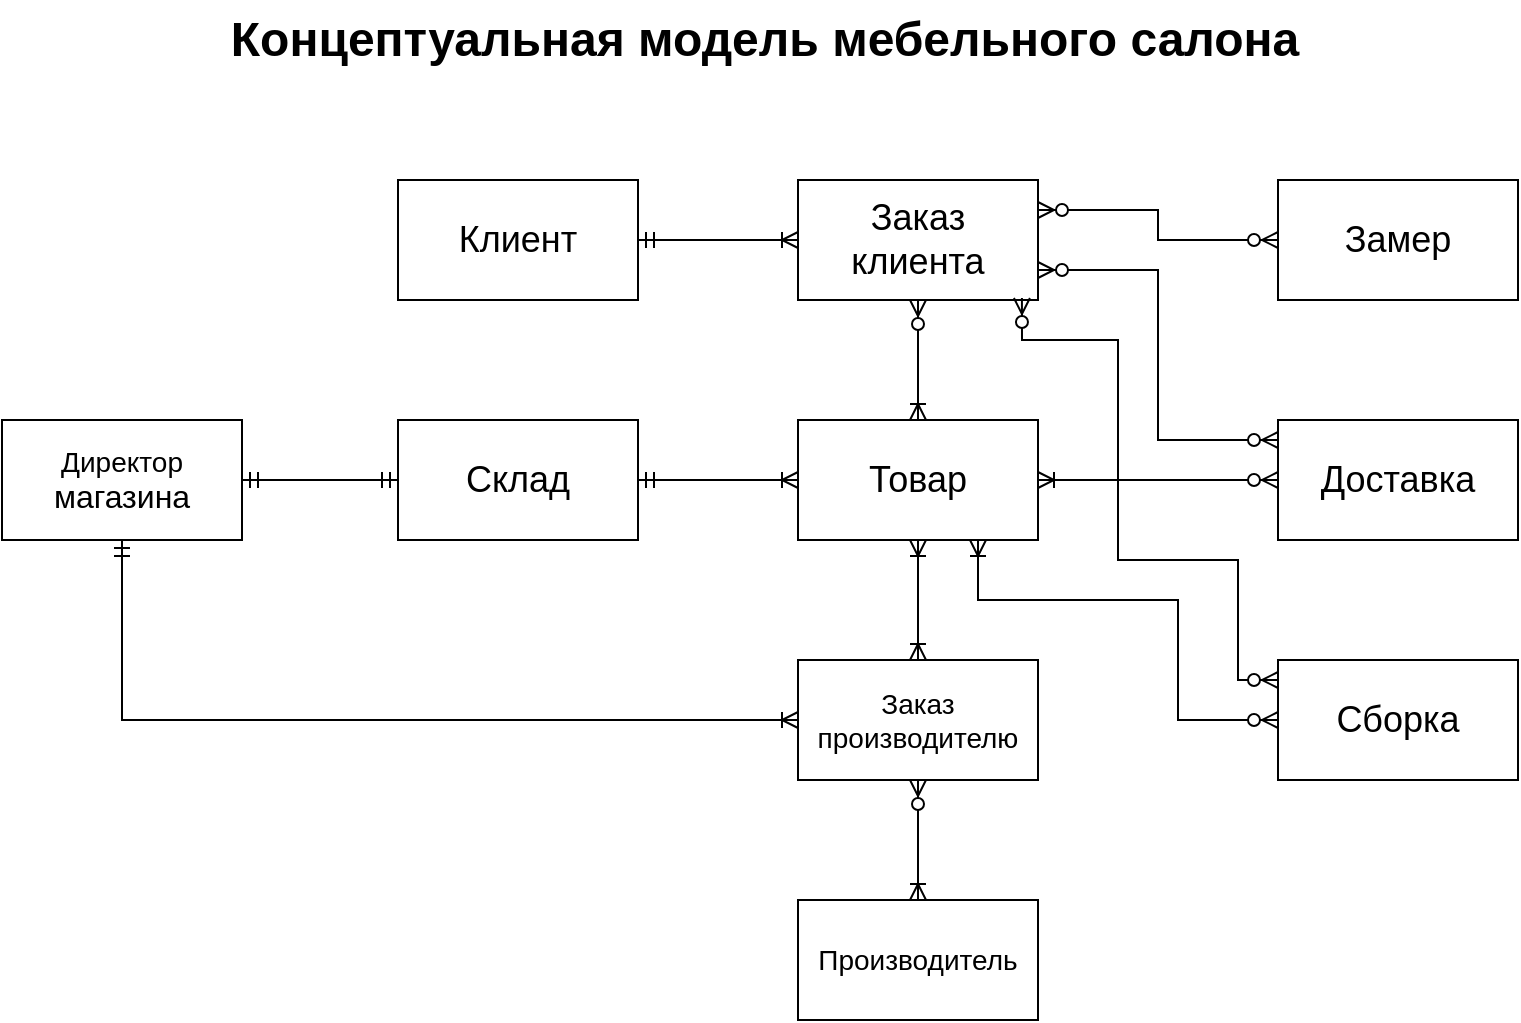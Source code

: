 <mxfile version="24.0.5" type="google">
  <diagram id="R2lEEEUBdFMjLlhIrx00" name="Page-1">
    <mxGraphModel grid="1" page="1" gridSize="10" guides="1" tooltips="1" connect="1" arrows="1" fold="1" pageScale="1" pageWidth="1100" pageHeight="1700" math="0" shadow="0" extFonts="Permanent Marker^https://fonts.googleapis.com/css?family=Permanent+Marker">
      <root>
        <mxCell id="0" />
        <mxCell id="1" parent="0" />
        <mxCell id="6DvJQ7CilbZiGJrXRZ5k-17" value="&lt;font style=&quot;font-size: 18px;&quot;&gt;Клиент&lt;/font&gt;" style="rounded=0;whiteSpace=wrap;html=1;" vertex="1" parent="1">
          <mxGeometry x="198" y="120" width="120" height="60" as="geometry" />
        </mxCell>
        <mxCell id="6DvJQ7CilbZiGJrXRZ5k-18" value="&lt;font style=&quot;font-size: 18px;&quot;&gt;Заказ клиента&lt;/font&gt;" style="rounded=0;whiteSpace=wrap;html=1;" vertex="1" parent="1">
          <mxGeometry x="398" y="120" width="120" height="60" as="geometry" />
        </mxCell>
        <mxCell id="6DvJQ7CilbZiGJrXRZ5k-19" value="&lt;font style=&quot;font-size: 14px;&quot;&gt;Заказ производителю&lt;/font&gt;" style="rounded=0;whiteSpace=wrap;html=1;" vertex="1" parent="1">
          <mxGeometry x="398" y="360" width="120" height="60" as="geometry" />
        </mxCell>
        <mxCell id="6DvJQ7CilbZiGJrXRZ5k-20" value="&lt;font style=&quot;font-size: 18px;&quot;&gt;Товар&lt;/font&gt;" style="rounded=0;whiteSpace=wrap;html=1;" vertex="1" parent="1">
          <mxGeometry x="398" y="240" width="120" height="60" as="geometry" />
        </mxCell>
        <mxCell id="6DvJQ7CilbZiGJrXRZ5k-21" value="&lt;font style=&quot;font-size: 18px;&quot;&gt;Склад&lt;/font&gt;" style="rounded=0;whiteSpace=wrap;html=1;" vertex="1" parent="1">
          <mxGeometry x="198" y="240" width="120" height="60" as="geometry" />
        </mxCell>
        <mxCell id="6DvJQ7CilbZiGJrXRZ5k-23" value="Концептуальная модель мебельного салона" style="text;strokeColor=none;fillColor=none;html=1;fontSize=24;fontStyle=1;verticalAlign=middle;align=center;" vertex="1" parent="1">
          <mxGeometry x="330" y="30" width="102" height="40" as="geometry" />
        </mxCell>
        <mxCell id="6DvJQ7CilbZiGJrXRZ5k-25" value="" style="edgeStyle=entityRelationEdgeStyle;fontSize=12;html=1;endArrow=ERoneToMany;startArrow=ERmandOne;rounded=0;exitX=1;exitY=0.5;exitDx=0;exitDy=0;entryX=0;entryY=0.5;entryDx=0;entryDy=0;" edge="1" parent="1" source="6DvJQ7CilbZiGJrXRZ5k-17" target="6DvJQ7CilbZiGJrXRZ5k-18">
          <mxGeometry width="100" height="100" relative="1" as="geometry">
            <mxPoint x="448" y="360" as="sourcePoint" />
            <mxPoint x="548" y="260" as="targetPoint" />
          </mxGeometry>
        </mxCell>
        <mxCell id="6DvJQ7CilbZiGJrXRZ5k-26" value="&lt;font style=&quot;font-size: 14px;&quot;&gt;Производитель&lt;/font&gt;" style="rounded=0;whiteSpace=wrap;html=1;" vertex="1" parent="1">
          <mxGeometry x="398" y="480" width="120" height="60" as="geometry" />
        </mxCell>
        <mxCell id="6DvJQ7CilbZiGJrXRZ5k-27" value="&lt;font style=&quot;font-size: 18px;&quot;&gt;Доставка&lt;/font&gt;" style="rounded=0;whiteSpace=wrap;html=1;" vertex="1" parent="1">
          <mxGeometry x="638" y="240" width="120" height="60" as="geometry" />
        </mxCell>
        <mxCell id="6DvJQ7CilbZiGJrXRZ5k-28" value="&lt;font style=&quot;font-size: 18px;&quot;&gt;Сборка&lt;/font&gt;" style="rounded=0;whiteSpace=wrap;html=1;" vertex="1" parent="1">
          <mxGeometry x="638" y="360" width="120" height="60" as="geometry" />
        </mxCell>
        <mxCell id="6DvJQ7CilbZiGJrXRZ5k-29" value="&lt;font style=&quot;font-size: 18px;&quot;&gt;Замер&lt;/font&gt;" style="rounded=0;whiteSpace=wrap;html=1;" vertex="1" parent="1">
          <mxGeometry x="638" y="120" width="120" height="60" as="geometry" />
        </mxCell>
        <mxCell id="6DvJQ7CilbZiGJrXRZ5k-31" value="" style="fontSize=12;html=1;endArrow=ERoneToMany;startArrow=ERzeroToMany;rounded=0;entryX=0.5;entryY=0;entryDx=0;entryDy=0;exitX=0.5;exitY=1;exitDx=0;exitDy=0;" edge="1" parent="1" source="6DvJQ7CilbZiGJrXRZ5k-18" target="6DvJQ7CilbZiGJrXRZ5k-20">
          <mxGeometry width="100" height="100" relative="1" as="geometry">
            <mxPoint x="398" y="200" as="sourcePoint" />
            <mxPoint x="388" y="600" as="targetPoint" />
          </mxGeometry>
        </mxCell>
        <mxCell id="6DvJQ7CilbZiGJrXRZ5k-32" value="" style="fontSize=12;html=1;endArrow=ERzeroToMany;endFill=1;startArrow=ERzeroToMany;rounded=0;exitX=1;exitY=0.25;exitDx=0;exitDy=0;entryX=0;entryY=0.5;entryDx=0;entryDy=0;edgeStyle=orthogonalEdgeStyle;" edge="1" parent="1" source="6DvJQ7CilbZiGJrXRZ5k-18" target="6DvJQ7CilbZiGJrXRZ5k-29">
          <mxGeometry width="100" height="100" relative="1" as="geometry">
            <mxPoint x="528" y="240" as="sourcePoint" />
            <mxPoint x="628" y="140" as="targetPoint" />
          </mxGeometry>
        </mxCell>
        <mxCell id="6DvJQ7CilbZiGJrXRZ5k-33" value="" style="fontSize=12;html=1;endArrow=ERzeroToMany;endFill=1;startArrow=ERzeroToMany;rounded=0;exitX=1;exitY=0.75;exitDx=0;exitDy=0;edgeStyle=orthogonalEdgeStyle;" edge="1" parent="1" source="6DvJQ7CilbZiGJrXRZ5k-18">
          <mxGeometry width="100" height="100" relative="1" as="geometry">
            <mxPoint x="528" y="160" as="sourcePoint" />
            <mxPoint x="638" y="250" as="targetPoint" />
            <Array as="points">
              <mxPoint x="578" y="165" />
              <mxPoint x="578" y="250" />
              <mxPoint x="638" y="250" />
            </Array>
          </mxGeometry>
        </mxCell>
        <mxCell id="6DvJQ7CilbZiGJrXRZ5k-34" value="" style="fontSize=12;html=1;endArrow=ERzeroToMany;endFill=1;startArrow=ERzeroToMany;rounded=0;exitX=0.933;exitY=0.983;exitDx=0;exitDy=0;edgeStyle=orthogonalEdgeStyle;exitPerimeter=0;" edge="1" parent="1" source="6DvJQ7CilbZiGJrXRZ5k-18">
          <mxGeometry width="100" height="100" relative="1" as="geometry">
            <mxPoint x="528" y="175" as="sourcePoint" />
            <mxPoint x="638" y="370" as="targetPoint" />
            <Array as="points">
              <mxPoint x="510" y="200" />
              <mxPoint x="558" y="200" />
              <mxPoint x="558" y="310" />
              <mxPoint x="618" y="310" />
              <mxPoint x="618" y="370" />
            </Array>
          </mxGeometry>
        </mxCell>
        <mxCell id="6DvJQ7CilbZiGJrXRZ5k-38" value="" style="edgeStyle=entityRelationEdgeStyle;fontSize=12;html=1;endArrow=ERoneToMany;startArrow=ERmandOne;rounded=0;exitX=1;exitY=0.5;exitDx=0;exitDy=0;entryX=0;entryY=0.5;entryDx=0;entryDy=0;" edge="1" parent="1" source="6DvJQ7CilbZiGJrXRZ5k-21" target="6DvJQ7CilbZiGJrXRZ5k-20">
          <mxGeometry width="100" height="100" relative="1" as="geometry">
            <mxPoint x="428" y="360" as="sourcePoint" />
            <mxPoint x="528" y="260" as="targetPoint" />
          </mxGeometry>
        </mxCell>
        <mxCell id="6DvJQ7CilbZiGJrXRZ5k-40" value="" style="fontSize=12;html=1;endArrow=ERoneToMany;startArrow=ERoneToMany;rounded=0;entryX=0.5;entryY=1;entryDx=0;entryDy=0;" edge="1" parent="1" target="6DvJQ7CilbZiGJrXRZ5k-20">
          <mxGeometry width="100" height="100" relative="1" as="geometry">
            <mxPoint x="458" y="360" as="sourcePoint" />
            <mxPoint x="528" y="260" as="targetPoint" />
          </mxGeometry>
        </mxCell>
        <mxCell id="6DvJQ7CilbZiGJrXRZ5k-42" value="" style="fontSize=12;html=1;endArrow=ERoneToMany;startArrow=ERzeroToMany;rounded=0;entryX=0.75;entryY=1;entryDx=0;entryDy=0;exitX=0;exitY=0.5;exitDx=0;exitDy=0;edgeStyle=orthogonalEdgeStyle;" edge="1" parent="1" source="6DvJQ7CilbZiGJrXRZ5k-28" target="6DvJQ7CilbZiGJrXRZ5k-20">
          <mxGeometry width="100" height="100" relative="1" as="geometry">
            <mxPoint x="428" y="360" as="sourcePoint" />
            <mxPoint x="538" y="330" as="targetPoint" />
            <Array as="points">
              <mxPoint x="588" y="390" />
              <mxPoint x="588" y="330" />
              <mxPoint x="488" y="330" />
            </Array>
          </mxGeometry>
        </mxCell>
        <mxCell id="6DvJQ7CilbZiGJrXRZ5k-43" value="" style="fontSize=12;html=1;endArrow=ERoneToMany;startArrow=ERzeroToMany;rounded=0;exitX=0.5;exitY=1;exitDx=0;exitDy=0;entryX=0.5;entryY=0;entryDx=0;entryDy=0;" edge="1" parent="1" source="6DvJQ7CilbZiGJrXRZ5k-19" target="6DvJQ7CilbZiGJrXRZ5k-26">
          <mxGeometry width="100" height="100" relative="1" as="geometry">
            <mxPoint x="428" y="360" as="sourcePoint" />
            <mxPoint x="528" y="260" as="targetPoint" />
          </mxGeometry>
        </mxCell>
        <mxCell id="6DvJQ7CilbZiGJrXRZ5k-44" value="" style="edgeStyle=entityRelationEdgeStyle;fontSize=12;html=1;endArrow=ERoneToMany;startArrow=ERzeroToMany;rounded=0;entryX=1;entryY=0.5;entryDx=0;entryDy=0;exitX=0;exitY=0.5;exitDx=0;exitDy=0;" edge="1" parent="1" source="6DvJQ7CilbZiGJrXRZ5k-27" target="6DvJQ7CilbZiGJrXRZ5k-20">
          <mxGeometry width="100" height="100" relative="1" as="geometry">
            <mxPoint x="838" y="320" as="sourcePoint" />
            <mxPoint x="628" y="270" as="targetPoint" />
          </mxGeometry>
        </mxCell>
        <mxCell id="6DvJQ7CilbZiGJrXRZ5k-47" value="&lt;font style=&quot;font-size: 14px;&quot;&gt;Директор&lt;/font&gt;&lt;div&gt;&lt;font size=&quot;3&quot;&gt;магазина&lt;/font&gt;&lt;/div&gt;" style="rounded=0;whiteSpace=wrap;html=1;" vertex="1" parent="1">
          <mxGeometry y="240" width="120" height="60" as="geometry" />
        </mxCell>
        <mxCell id="6DvJQ7CilbZiGJrXRZ5k-48" value="" style="edgeStyle=entityRelationEdgeStyle;fontSize=12;html=1;endArrow=ERmandOne;startArrow=ERmandOne;rounded=0;exitX=1;exitY=0.5;exitDx=0;exitDy=0;entryX=0;entryY=0.5;entryDx=0;entryDy=0;" edge="1" parent="1" source="6DvJQ7CilbZiGJrXRZ5k-47" target="6DvJQ7CilbZiGJrXRZ5k-21">
          <mxGeometry width="100" height="100" relative="1" as="geometry">
            <mxPoint x="410" y="370" as="sourcePoint" />
            <mxPoint x="180" y="320" as="targetPoint" />
          </mxGeometry>
        </mxCell>
        <mxCell id="6DvJQ7CilbZiGJrXRZ5k-49" value="" style="edgeStyle=orthogonalEdgeStyle;fontSize=12;html=1;endArrow=ERoneToMany;startArrow=ERmandOne;rounded=0;exitX=0.5;exitY=1;exitDx=0;exitDy=0;entryX=0;entryY=0.5;entryDx=0;entryDy=0;" edge="1" parent="1" source="6DvJQ7CilbZiGJrXRZ5k-47" target="6DvJQ7CilbZiGJrXRZ5k-19">
          <mxGeometry width="100" height="100" relative="1" as="geometry">
            <mxPoint x="410" y="370" as="sourcePoint" />
            <mxPoint x="510" y="270" as="targetPoint" />
          </mxGeometry>
        </mxCell>
      </root>
    </mxGraphModel>
  </diagram>
</mxfile>
